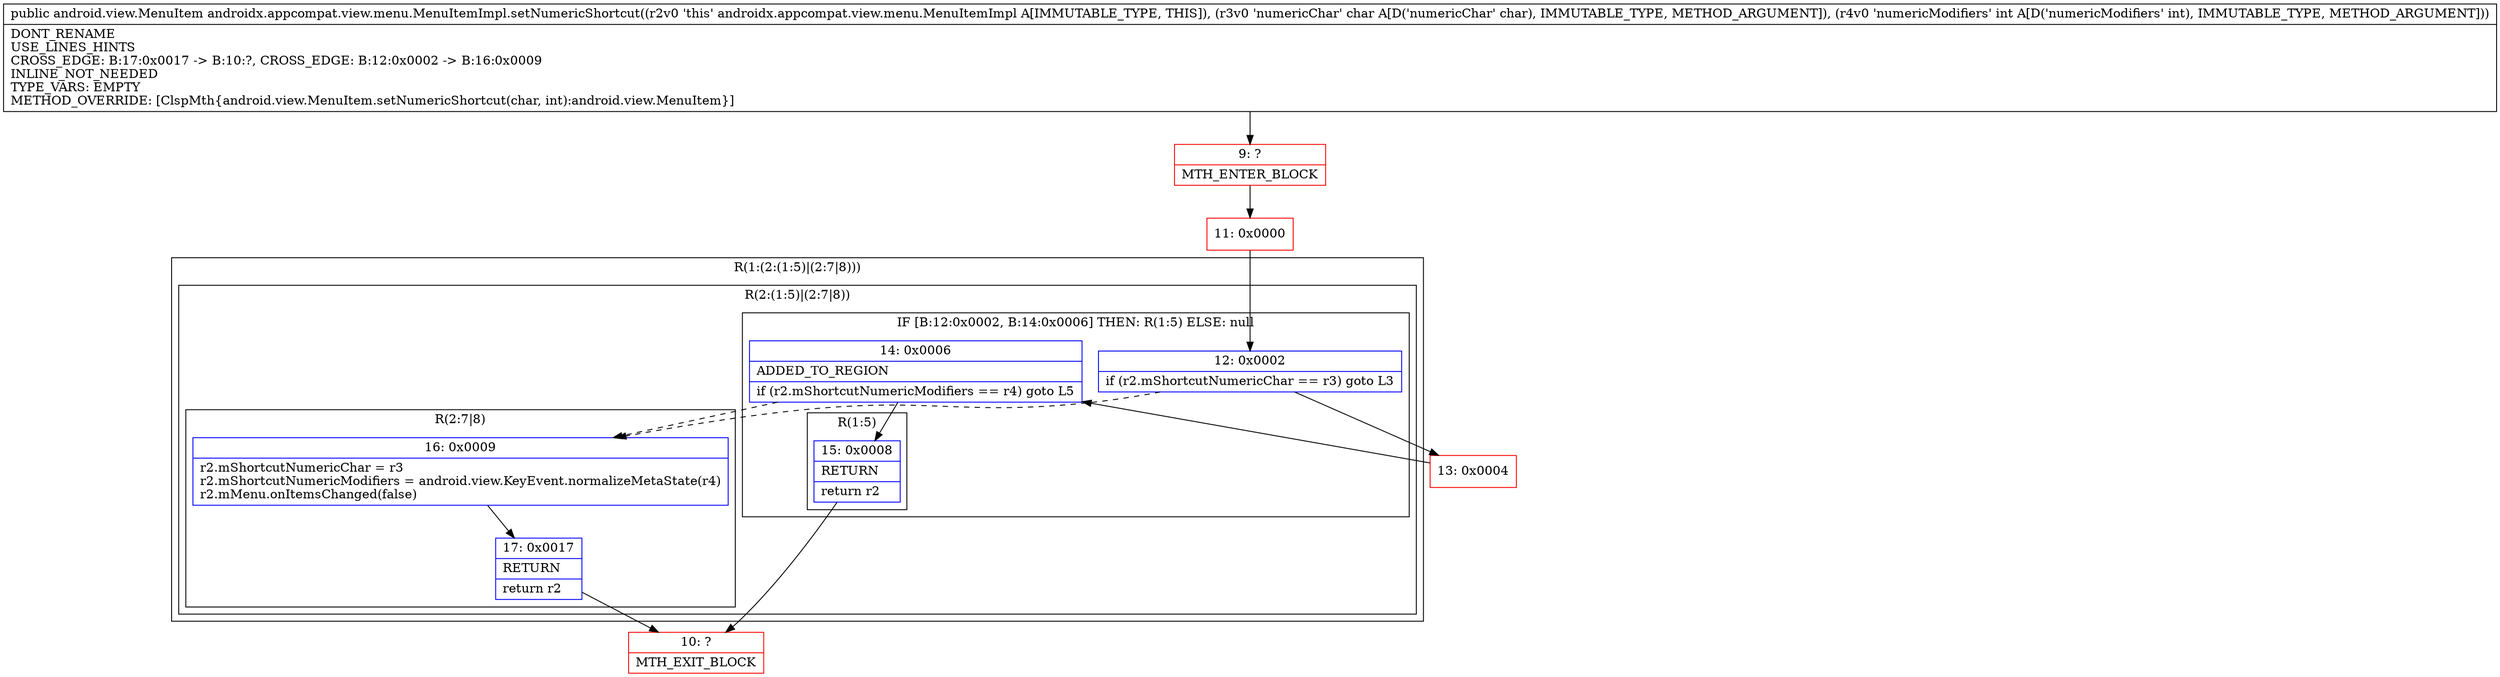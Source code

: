 digraph "CFG forandroidx.appcompat.view.menu.MenuItemImpl.setNumericShortcut(CI)Landroid\/view\/MenuItem;" {
subgraph cluster_Region_2060409587 {
label = "R(1:(2:(1:5)|(2:7|8)))";
node [shape=record,color=blue];
subgraph cluster_Region_1753037267 {
label = "R(2:(1:5)|(2:7|8))";
node [shape=record,color=blue];
subgraph cluster_IfRegion_1650488909 {
label = "IF [B:12:0x0002, B:14:0x0006] THEN: R(1:5) ELSE: null";
node [shape=record,color=blue];
Node_12 [shape=record,label="{12\:\ 0x0002|if (r2.mShortcutNumericChar == r3) goto L3\l}"];
Node_14 [shape=record,label="{14\:\ 0x0006|ADDED_TO_REGION\l|if (r2.mShortcutNumericModifiers == r4) goto L5\l}"];
subgraph cluster_Region_2011880884 {
label = "R(1:5)";
node [shape=record,color=blue];
Node_15 [shape=record,label="{15\:\ 0x0008|RETURN\l|return r2\l}"];
}
}
subgraph cluster_Region_2003966328 {
label = "R(2:7|8)";
node [shape=record,color=blue];
Node_16 [shape=record,label="{16\:\ 0x0009|r2.mShortcutNumericChar = r3\lr2.mShortcutNumericModifiers = android.view.KeyEvent.normalizeMetaState(r4)\lr2.mMenu.onItemsChanged(false)\l}"];
Node_17 [shape=record,label="{17\:\ 0x0017|RETURN\l|return r2\l}"];
}
}
}
Node_9 [shape=record,color=red,label="{9\:\ ?|MTH_ENTER_BLOCK\l}"];
Node_11 [shape=record,color=red,label="{11\:\ 0x0000}"];
Node_13 [shape=record,color=red,label="{13\:\ 0x0004}"];
Node_10 [shape=record,color=red,label="{10\:\ ?|MTH_EXIT_BLOCK\l}"];
MethodNode[shape=record,label="{public android.view.MenuItem androidx.appcompat.view.menu.MenuItemImpl.setNumericShortcut((r2v0 'this' androidx.appcompat.view.menu.MenuItemImpl A[IMMUTABLE_TYPE, THIS]), (r3v0 'numericChar' char A[D('numericChar' char), IMMUTABLE_TYPE, METHOD_ARGUMENT]), (r4v0 'numericModifiers' int A[D('numericModifiers' int), IMMUTABLE_TYPE, METHOD_ARGUMENT]))  | DONT_RENAME\lUSE_LINES_HINTS\lCROSS_EDGE: B:17:0x0017 \-\> B:10:?, CROSS_EDGE: B:12:0x0002 \-\> B:16:0x0009\lINLINE_NOT_NEEDED\lTYPE_VARS: EMPTY\lMETHOD_OVERRIDE: [ClspMth\{android.view.MenuItem.setNumericShortcut(char, int):android.view.MenuItem\}]\l}"];
MethodNode -> Node_9;Node_12 -> Node_13;
Node_12 -> Node_16[style=dashed];
Node_14 -> Node_15;
Node_14 -> Node_16[style=dashed];
Node_15 -> Node_10;
Node_16 -> Node_17;
Node_17 -> Node_10;
Node_9 -> Node_11;
Node_11 -> Node_12;
Node_13 -> Node_14;
}

